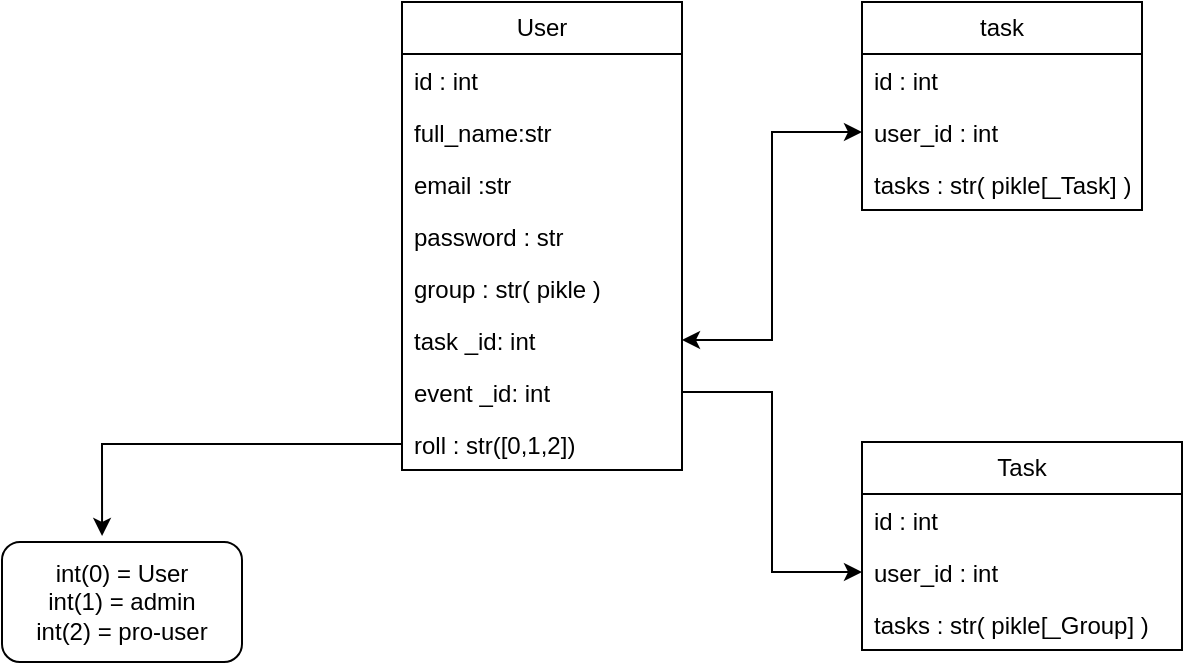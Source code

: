 <mxfile version="22.1.2" type="device">
  <diagram name="Page-1" id="9f46799a-70d6-7492-0946-bef42562c5a5">
    <mxGraphModel dx="1104" dy="508" grid="1" gridSize="10" guides="1" tooltips="1" connect="1" arrows="1" fold="1" page="1" pageScale="1" pageWidth="1100" pageHeight="850" background="none" math="0" shadow="0">
      <root>
        <mxCell id="0" />
        <mxCell id="1" parent="0" />
        <mxCell id="NMx6F2-wzhurITA7qmi6-5" value="User" style="swimlane;fontStyle=0;childLayout=stackLayout;horizontal=1;startSize=26;fillColor=none;horizontalStack=0;resizeParent=1;resizeParentMax=0;resizeLast=0;collapsible=1;marginBottom=0;whiteSpace=wrap;html=1;" parent="1" vertex="1">
          <mxGeometry x="230" y="120" width="140" height="234" as="geometry" />
        </mxCell>
        <mxCell id="NMx6F2-wzhurITA7qmi6-7" value="id : int&lt;span style=&quot;white-space: pre;&quot;&gt;&#x9;&lt;/span&gt;" style="text;strokeColor=none;fillColor=none;align=left;verticalAlign=top;spacingLeft=4;spacingRight=4;overflow=hidden;rotatable=0;points=[[0,0.5],[1,0.5]];portConstraint=eastwest;whiteSpace=wrap;html=1;" parent="NMx6F2-wzhurITA7qmi6-5" vertex="1">
          <mxGeometry y="26" width="140" height="26" as="geometry" />
        </mxCell>
        <mxCell id="NMx6F2-wzhurITA7qmi6-8" value="full_name:str&lt;br&gt;" style="text;strokeColor=none;fillColor=none;align=left;verticalAlign=top;spacingLeft=4;spacingRight=4;overflow=hidden;rotatable=0;points=[[0,0.5],[1,0.5]];portConstraint=eastwest;whiteSpace=wrap;html=1;" parent="NMx6F2-wzhurITA7qmi6-5" vertex="1">
          <mxGeometry y="52" width="140" height="26" as="geometry" />
        </mxCell>
        <mxCell id="NMx6F2-wzhurITA7qmi6-9" value="email :str" style="text;strokeColor=none;fillColor=none;align=left;verticalAlign=top;spacingLeft=4;spacingRight=4;overflow=hidden;rotatable=0;points=[[0,0.5],[1,0.5]];portConstraint=eastwest;whiteSpace=wrap;html=1;" parent="NMx6F2-wzhurITA7qmi6-5" vertex="1">
          <mxGeometry y="78" width="140" height="26" as="geometry" />
        </mxCell>
        <mxCell id="k1kiTt85mkr1e4q64LcO-1" value="password : str" style="text;strokeColor=none;fillColor=none;align=left;verticalAlign=top;spacingLeft=4;spacingRight=4;overflow=hidden;rotatable=0;points=[[0,0.5],[1,0.5]];portConstraint=eastwest;whiteSpace=wrap;html=1;" parent="NMx6F2-wzhurITA7qmi6-5" vertex="1">
          <mxGeometry y="104" width="140" height="26" as="geometry" />
        </mxCell>
        <mxCell id="NMx6F2-wzhurITA7qmi6-14" value="group&amp;nbsp;: str( pikle )" style="text;strokeColor=none;fillColor=none;align=left;verticalAlign=top;spacingLeft=4;spacingRight=4;overflow=hidden;rotatable=0;points=[[0,0.5],[1,0.5]];portConstraint=eastwest;whiteSpace=wrap;html=1;" parent="NMx6F2-wzhurITA7qmi6-5" vertex="1">
          <mxGeometry y="130" width="140" height="26" as="geometry" />
        </mxCell>
        <mxCell id="WUObxZhtXatudTKc8jaD-7" value="task _id: int" style="text;strokeColor=none;fillColor=none;align=left;verticalAlign=top;spacingLeft=4;spacingRight=4;overflow=hidden;rotatable=0;points=[[0,0.5],[1,0.5]];portConstraint=eastwest;whiteSpace=wrap;html=1;" parent="NMx6F2-wzhurITA7qmi6-5" vertex="1">
          <mxGeometry y="156" width="140" height="26" as="geometry" />
        </mxCell>
        <mxCell id="4-BBNsaA58S2kTJT0lrA-1" value="event _id: int" style="text;strokeColor=none;fillColor=none;align=left;verticalAlign=top;spacingLeft=4;spacingRight=4;overflow=hidden;rotatable=0;points=[[0,0.5],[1,0.5]];portConstraint=eastwest;whiteSpace=wrap;html=1;" parent="NMx6F2-wzhurITA7qmi6-5" vertex="1">
          <mxGeometry y="182" width="140" height="26" as="geometry" />
        </mxCell>
        <mxCell id="NMx6F2-wzhurITA7qmi6-26" value="roll : str([0,1,2])" style="text;strokeColor=none;fillColor=none;align=left;verticalAlign=top;spacingLeft=4;spacingRight=4;overflow=hidden;rotatable=0;points=[[0,0.5],[1,0.5]];portConstraint=eastwest;whiteSpace=wrap;html=1;" parent="NMx6F2-wzhurITA7qmi6-5" vertex="1">
          <mxGeometry y="208" width="140" height="26" as="geometry" />
        </mxCell>
        <mxCell id="WUObxZhtXatudTKc8jaD-1" value="task" style="swimlane;fontStyle=0;childLayout=stackLayout;horizontal=1;startSize=26;fillColor=none;horizontalStack=0;resizeParent=1;resizeParentMax=0;resizeLast=0;collapsible=1;marginBottom=0;whiteSpace=wrap;html=1;" parent="1" vertex="1">
          <mxGeometry x="460" y="120" width="140" height="104" as="geometry" />
        </mxCell>
        <mxCell id="WUObxZhtXatudTKc8jaD-2" value="id : int&lt;span style=&quot;white-space: pre;&quot;&gt;&#x9;&lt;/span&gt;" style="text;strokeColor=none;fillColor=none;align=left;verticalAlign=top;spacingLeft=4;spacingRight=4;overflow=hidden;rotatable=0;points=[[0,0.5],[1,0.5]];portConstraint=eastwest;whiteSpace=wrap;html=1;" parent="WUObxZhtXatudTKc8jaD-1" vertex="1">
          <mxGeometry y="26" width="140" height="26" as="geometry" />
        </mxCell>
        <mxCell id="WUObxZhtXatudTKc8jaD-4" value="user_id : int" style="text;strokeColor=none;fillColor=none;align=left;verticalAlign=top;spacingLeft=4;spacingRight=4;overflow=hidden;rotatable=0;points=[[0,0.5],[1,0.5]];portConstraint=eastwest;whiteSpace=wrap;html=1;" parent="WUObxZhtXatudTKc8jaD-1" vertex="1">
          <mxGeometry y="52" width="140" height="26" as="geometry" />
        </mxCell>
        <mxCell id="NMx6F2-wzhurITA7qmi6-15" value="tasks : str( pikle[_Task] )" style="text;strokeColor=none;fillColor=none;align=left;verticalAlign=top;spacingLeft=4;spacingRight=4;overflow=hidden;rotatable=0;points=[[0,0.5],[1,0.5]];portConstraint=eastwest;whiteSpace=wrap;html=1;" parent="WUObxZhtXatudTKc8jaD-1" vertex="1">
          <mxGeometry y="78" width="140" height="26" as="geometry" />
        </mxCell>
        <mxCell id="WUObxZhtXatudTKc8jaD-8" value="" style="endArrow=classic;startArrow=classic;html=1;rounded=0;exitX=1;exitY=0.5;exitDx=0;exitDy=0;entryX=0;entryY=0.5;entryDx=0;entryDy=0;edgeStyle=elbowEdgeStyle;" parent="1" source="WUObxZhtXatudTKc8jaD-7" target="WUObxZhtXatudTKc8jaD-4" edge="1">
          <mxGeometry width="50" height="50" relative="1" as="geometry">
            <mxPoint x="520" y="300" as="sourcePoint" />
            <mxPoint x="570" y="250" as="targetPoint" />
          </mxGeometry>
        </mxCell>
        <mxCell id="WUObxZhtXatudTKc8jaD-10" value="int(0) = User&lt;br&gt;int(1) = admin&lt;br&gt;int(2) = pro-user" style="rounded=1;whiteSpace=wrap;html=1;" parent="1" vertex="1">
          <mxGeometry x="30" y="390" width="120" height="60" as="geometry" />
        </mxCell>
        <mxCell id="WUObxZhtXatudTKc8jaD-11" style="edgeStyle=orthogonalEdgeStyle;rounded=0;orthogonalLoop=1;jettySize=auto;html=1;exitX=0;exitY=0.5;exitDx=0;exitDy=0;entryX=0.417;entryY=-0.05;entryDx=0;entryDy=0;entryPerimeter=0;" parent="1" source="NMx6F2-wzhurITA7qmi6-26" target="WUObxZhtXatudTKc8jaD-10" edge="1">
          <mxGeometry relative="1" as="geometry" />
        </mxCell>
        <mxCell id="4-BBNsaA58S2kTJT0lrA-3" value="Task" style="swimlane;fontStyle=0;childLayout=stackLayout;horizontal=1;startSize=26;fillColor=none;horizontalStack=0;resizeParent=1;resizeParentMax=0;resizeLast=0;collapsible=1;marginBottom=0;whiteSpace=wrap;html=1;" parent="1" vertex="1">
          <mxGeometry x="460" y="340" width="160" height="104" as="geometry" />
        </mxCell>
        <mxCell id="4-BBNsaA58S2kTJT0lrA-4" value="id : int&lt;span style=&quot;white-space: pre;&quot;&gt;&#x9;&lt;/span&gt;" style="text;strokeColor=none;fillColor=none;align=left;verticalAlign=top;spacingLeft=4;spacingRight=4;overflow=hidden;rotatable=0;points=[[0,0.5],[1,0.5]];portConstraint=eastwest;whiteSpace=wrap;html=1;" parent="4-BBNsaA58S2kTJT0lrA-3" vertex="1">
          <mxGeometry y="26" width="160" height="26" as="geometry" />
        </mxCell>
        <mxCell id="4-BBNsaA58S2kTJT0lrA-5" value="user_id : int" style="text;strokeColor=none;fillColor=none;align=left;verticalAlign=top;spacingLeft=4;spacingRight=4;overflow=hidden;rotatable=0;points=[[0,0.5],[1,0.5]];portConstraint=eastwest;whiteSpace=wrap;html=1;" parent="4-BBNsaA58S2kTJT0lrA-3" vertex="1">
          <mxGeometry y="52" width="160" height="26" as="geometry" />
        </mxCell>
        <mxCell id="4-BBNsaA58S2kTJT0lrA-6" value="tasks : str( pikle[_Group] )" style="text;strokeColor=none;fillColor=none;align=left;verticalAlign=top;spacingLeft=4;spacingRight=4;overflow=hidden;rotatable=0;points=[[0,0.5],[1,0.5]];portConstraint=eastwest;whiteSpace=wrap;html=1;" parent="4-BBNsaA58S2kTJT0lrA-3" vertex="1">
          <mxGeometry y="78" width="160" height="26" as="geometry" />
        </mxCell>
        <mxCell id="4-BBNsaA58S2kTJT0lrA-7" value="" style="edgeStyle=orthogonalEdgeStyle;rounded=0;orthogonalLoop=1;jettySize=auto;html=1;entryX=0;entryY=0.5;entryDx=0;entryDy=0;" parent="1" source="4-BBNsaA58S2kTJT0lrA-1" target="4-BBNsaA58S2kTJT0lrA-5" edge="1">
          <mxGeometry relative="1" as="geometry" />
        </mxCell>
      </root>
    </mxGraphModel>
  </diagram>
</mxfile>
